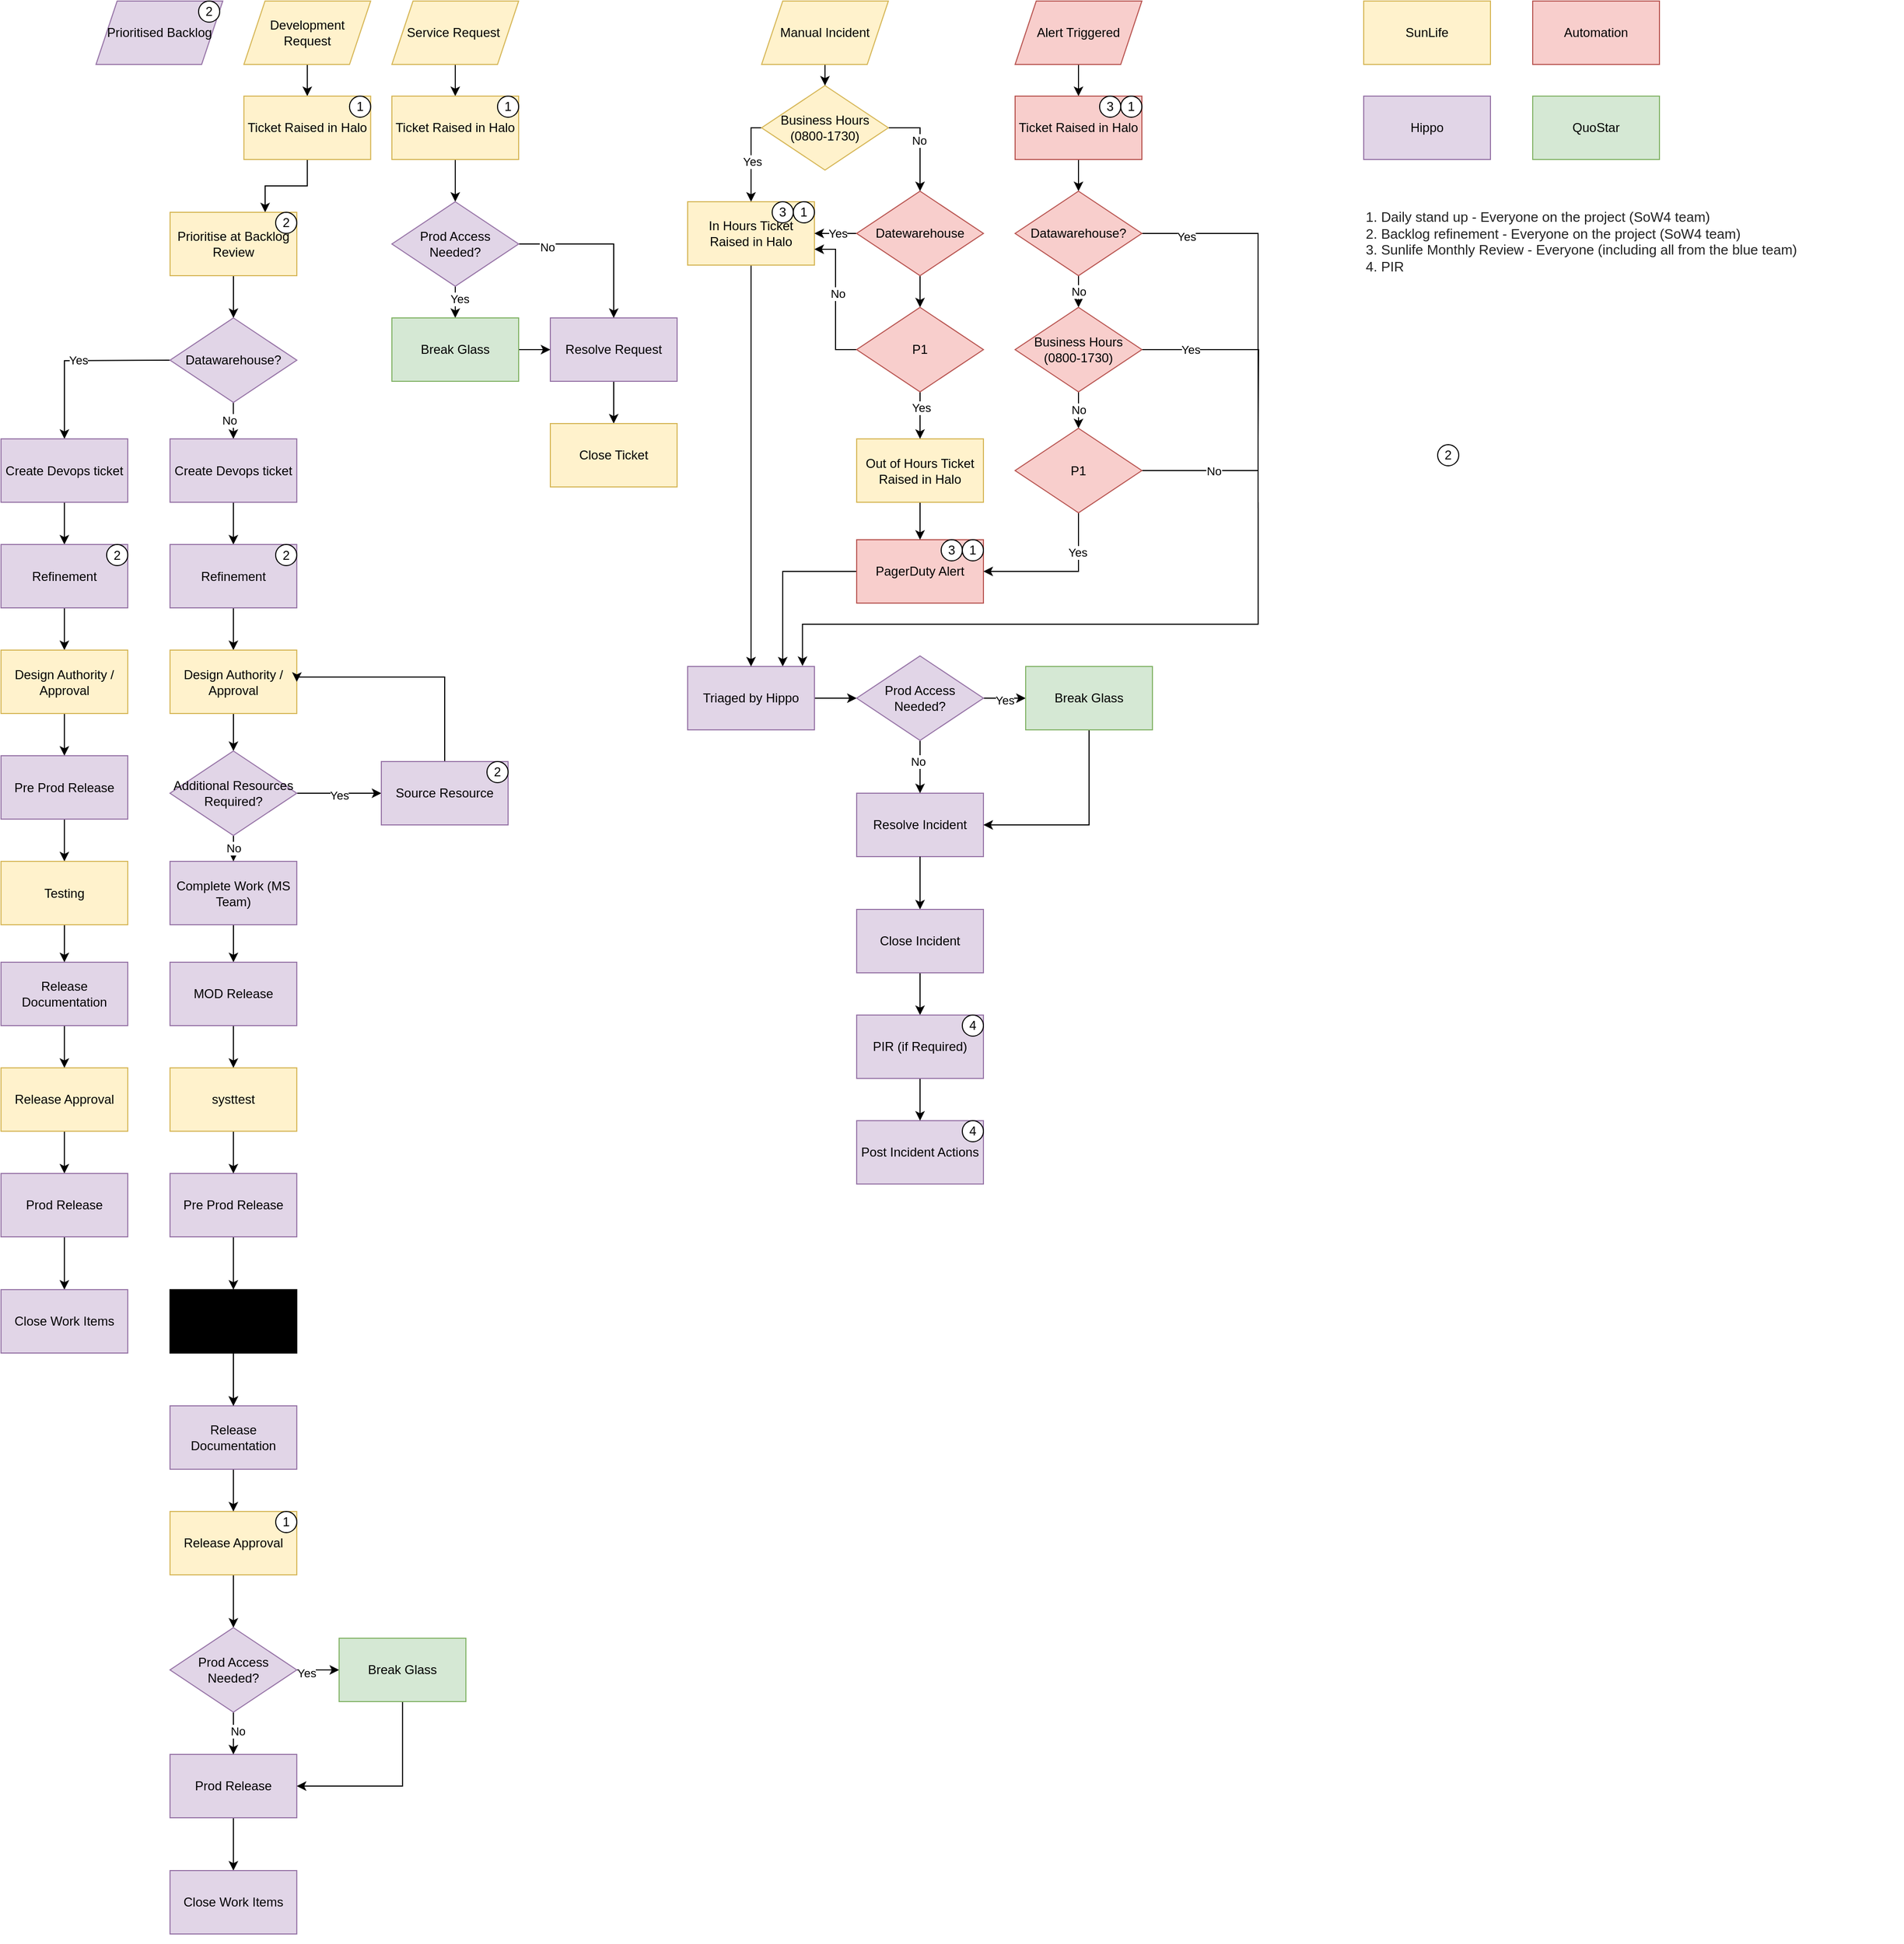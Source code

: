 <mxfile version="26.2.8">
  <diagram name="Page-1" id="c7558073-3199-34d8-9f00-42111426c3f3">
    <mxGraphModel dx="2121" dy="840" grid="1" gridSize="10" guides="1" tooltips="1" connect="1" arrows="1" fold="1" page="1" pageScale="1" pageWidth="826" pageHeight="1169" background="none" math="0" shadow="0">
      <root>
        <mxCell id="0" />
        <mxCell id="1" parent="0" />
        <mxCell id="7wCd9xXMiUG44QtGpDFo-137" value="" style="edgeStyle=orthogonalEdgeStyle;rounded=0;orthogonalLoop=1;jettySize=auto;html=1;" parent="1" source="7wCd9xXMiUG44QtGpDFo-96" target="7wCd9xXMiUG44QtGpDFo-99" edge="1">
          <mxGeometry relative="1" as="geometry">
            <mxPoint x="400" y="80" as="sourcePoint" />
          </mxGeometry>
        </mxCell>
        <mxCell id="7wCd9xXMiUG44QtGpDFo-96" value="Alert Triggered" style="shape=parallelogram;perimeter=parallelogramPerimeter;whiteSpace=wrap;html=1;fixedSize=1;fillColor=#f8cecc;strokeColor=#b85450;" parent="1" vertex="1">
          <mxGeometry x="340" y="40" width="120" height="60" as="geometry" />
        </mxCell>
        <mxCell id="7wCd9xXMiUG44QtGpDFo-138" value="" style="edgeStyle=orthogonalEdgeStyle;rounded=0;orthogonalLoop=1;jettySize=auto;html=1;" parent="1" source="7wCd9xXMiUG44QtGpDFo-99" target="7wCd9xXMiUG44QtGpDFo-101" edge="1">
          <mxGeometry relative="1" as="geometry" />
        </mxCell>
        <mxCell id="7wCd9xXMiUG44QtGpDFo-99" value="Ticket Raised in Halo" style="rounded=0;whiteSpace=wrap;html=1;fillColor=#f8cecc;strokeColor=#b85450;" parent="1" vertex="1">
          <mxGeometry x="340" y="130" width="120" height="60" as="geometry" />
        </mxCell>
        <mxCell id="7wCd9xXMiUG44QtGpDFo-108" value="No" style="edgeStyle=orthogonalEdgeStyle;rounded=0;orthogonalLoop=1;jettySize=auto;html=1;" parent="1" source="7wCd9xXMiUG44QtGpDFo-101" target="7wCd9xXMiUG44QtGpDFo-107" edge="1">
          <mxGeometry relative="1" as="geometry" />
        </mxCell>
        <mxCell id="r5Ko6grjrg6Jp1TC3O7j-43" style="edgeStyle=orthogonalEdgeStyle;rounded=0;orthogonalLoop=1;jettySize=auto;html=1;endArrow=none;startFill=0;" parent="1" source="7wCd9xXMiUG44QtGpDFo-101" edge="1">
          <mxGeometry relative="1" as="geometry">
            <mxPoint x="570" y="520" as="targetPoint" />
            <Array as="points">
              <mxPoint x="570" y="260" />
            </Array>
          </mxGeometry>
        </mxCell>
        <mxCell id="r5Ko6grjrg6Jp1TC3O7j-49" value="Yes" style="edgeLabel;html=1;align=center;verticalAlign=middle;resizable=0;points=[];" parent="r5Ko6grjrg6Jp1TC3O7j-43" vertex="1" connectable="0">
          <mxGeometry x="-0.774" y="-3" relative="1" as="geometry">
            <mxPoint as="offset" />
          </mxGeometry>
        </mxCell>
        <mxCell id="7wCd9xXMiUG44QtGpDFo-101" value="Datawarehouse?" style="rhombus;whiteSpace=wrap;html=1;fillColor=#f8cecc;strokeColor=#b85450;" parent="1" vertex="1">
          <mxGeometry x="340" y="220" width="120" height="80" as="geometry" />
        </mxCell>
        <mxCell id="r5Ko6grjrg6Jp1TC3O7j-34" style="edgeStyle=orthogonalEdgeStyle;rounded=0;orthogonalLoop=1;jettySize=auto;html=1;entryX=0.75;entryY=0;entryDx=0;entryDy=0;" parent="1" source="7wCd9xXMiUG44QtGpDFo-103" target="7wCd9xXMiUG44QtGpDFo-110" edge="1">
          <mxGeometry relative="1" as="geometry" />
        </mxCell>
        <mxCell id="7wCd9xXMiUG44QtGpDFo-103" value="PagerDuty Alert" style="rounded=0;whiteSpace=wrap;html=1;fillColor=#f8cecc;strokeColor=#b85450;" parent="1" vertex="1">
          <mxGeometry x="190" y="550" width="120" height="60" as="geometry" />
        </mxCell>
        <mxCell id="r5Ko6grjrg6Jp1TC3O7j-37" value="No" style="edgeStyle=orthogonalEdgeStyle;rounded=0;orthogonalLoop=1;jettySize=auto;html=1;" parent="1" source="7wCd9xXMiUG44QtGpDFo-107" target="r5Ko6grjrg6Jp1TC3O7j-36" edge="1">
          <mxGeometry relative="1" as="geometry" />
        </mxCell>
        <mxCell id="r5Ko6grjrg6Jp1TC3O7j-45" style="edgeStyle=orthogonalEdgeStyle;rounded=0;orthogonalLoop=1;jettySize=auto;html=1;entryX=0.5;entryY=0;entryDx=0;entryDy=0;endArrow=none;startFill=0;" parent="1" source="7wCd9xXMiUG44QtGpDFo-107" edge="1">
          <mxGeometry relative="1" as="geometry">
            <mxPoint x="570" y="454.5" as="targetPoint" />
          </mxGeometry>
        </mxCell>
        <mxCell id="r5Ko6grjrg6Jp1TC3O7j-46" value="Yes" style="edgeLabel;html=1;align=center;verticalAlign=middle;resizable=0;points=[];" parent="r5Ko6grjrg6Jp1TC3O7j-45" vertex="1" connectable="0">
          <mxGeometry x="-0.531" relative="1" as="geometry">
            <mxPoint as="offset" />
          </mxGeometry>
        </mxCell>
        <mxCell id="7wCd9xXMiUG44QtGpDFo-107" value="Business Hours&lt;br&gt;(0800-1730)" style="rhombus;whiteSpace=wrap;html=1;fillColor=#f8cecc;strokeColor=#b85450;" parent="1" vertex="1">
          <mxGeometry x="340" y="330" width="120" height="80" as="geometry" />
        </mxCell>
        <mxCell id="7wCd9xXMiUG44QtGpDFo-140" value="" style="edgeStyle=orthogonalEdgeStyle;rounded=0;orthogonalLoop=1;jettySize=auto;html=1;" parent="1" source="7wCd9xXMiUG44QtGpDFo-110" edge="1">
          <mxGeometry relative="1" as="geometry">
            <mxPoint x="190" y="700" as="targetPoint" />
          </mxGeometry>
        </mxCell>
        <mxCell id="7wCd9xXMiUG44QtGpDFo-110" value="Triaged by Hippo" style="rounded=0;whiteSpace=wrap;html=1;fillColor=#e1d5e7;strokeColor=#9673a6;" parent="1" vertex="1">
          <mxGeometry x="30" y="670" width="120" height="60" as="geometry" />
        </mxCell>
        <mxCell id="7wCd9xXMiUG44QtGpDFo-113" value="Resolve Incident" style="rounded=0;whiteSpace=wrap;html=1;fillColor=#e1d5e7;strokeColor=#9673a6;" parent="1" vertex="1">
          <mxGeometry x="190" y="790" width="120" height="60" as="geometry" />
        </mxCell>
        <mxCell id="7wCd9xXMiUG44QtGpDFo-119" value="Post Incident Actions" style="rounded=0;whiteSpace=wrap;html=1;fillColor=#e1d5e7;strokeColor=#9673a6;" parent="1" vertex="1">
          <mxGeometry x="190" y="1100" width="120" height="60" as="geometry" />
        </mxCell>
        <mxCell id="7wCd9xXMiUG44QtGpDFo-122" value="" style="edgeStyle=orthogonalEdgeStyle;rounded=0;orthogonalLoop=1;jettySize=auto;html=1;" parent="1" source="7wCd9xXMiUG44QtGpDFo-120" target="7wCd9xXMiUG44QtGpDFo-113" edge="1">
          <mxGeometry relative="1" as="geometry" />
        </mxCell>
        <mxCell id="7wCd9xXMiUG44QtGpDFo-123" value="No" style="edgeLabel;html=1;align=center;verticalAlign=middle;resizable=0;points=[];" parent="7wCd9xXMiUG44QtGpDFo-122" vertex="1" connectable="0">
          <mxGeometry x="-0.2" y="-2" relative="1" as="geometry">
            <mxPoint as="offset" />
          </mxGeometry>
        </mxCell>
        <mxCell id="7wCd9xXMiUG44QtGpDFo-125" value="" style="edgeStyle=orthogonalEdgeStyle;rounded=0;orthogonalLoop=1;jettySize=auto;html=1;" parent="1" source="7wCd9xXMiUG44QtGpDFo-120" target="7wCd9xXMiUG44QtGpDFo-124" edge="1">
          <mxGeometry relative="1" as="geometry" />
        </mxCell>
        <mxCell id="7wCd9xXMiUG44QtGpDFo-126" value="Yes" style="edgeLabel;html=1;align=center;verticalAlign=middle;resizable=0;points=[];" parent="7wCd9xXMiUG44QtGpDFo-125" vertex="1" connectable="0">
          <mxGeometry y="-2" relative="1" as="geometry">
            <mxPoint as="offset" />
          </mxGeometry>
        </mxCell>
        <mxCell id="7wCd9xXMiUG44QtGpDFo-120" value="Prod Access Needed?" style="rhombus;whiteSpace=wrap;html=1;fillColor=#e1d5e7;strokeColor=#9673a6;" parent="1" vertex="1">
          <mxGeometry x="190" y="660" width="120" height="80" as="geometry" />
        </mxCell>
        <mxCell id="r5Ko6grjrg6Jp1TC3O7j-50" style="edgeStyle=orthogonalEdgeStyle;rounded=0;orthogonalLoop=1;jettySize=auto;html=1;entryX=1;entryY=0.5;entryDx=0;entryDy=0;" parent="1" source="7wCd9xXMiUG44QtGpDFo-124" target="7wCd9xXMiUG44QtGpDFo-113" edge="1">
          <mxGeometry relative="1" as="geometry">
            <Array as="points">
              <mxPoint x="410" y="820" />
            </Array>
          </mxGeometry>
        </mxCell>
        <mxCell id="7wCd9xXMiUG44QtGpDFo-124" value="Break Glass" style="rounded=0;whiteSpace=wrap;html=1;fillColor=#d5e8d4;strokeColor=#82b366;" parent="1" vertex="1">
          <mxGeometry x="350" y="670" width="120" height="60" as="geometry" />
        </mxCell>
        <mxCell id="r5Ko6grjrg6Jp1TC3O7j-10" style="edgeStyle=orthogonalEdgeStyle;rounded=0;orthogonalLoop=1;jettySize=auto;html=1;entryX=0.5;entryY=0;entryDx=0;entryDy=0;" parent="1" source="7wCd9xXMiUG44QtGpDFo-130" target="r5Ko6grjrg6Jp1TC3O7j-9" edge="1">
          <mxGeometry relative="1" as="geometry" />
        </mxCell>
        <mxCell id="7wCd9xXMiUG44QtGpDFo-130" value="Manual Incident" style="shape=parallelogram;perimeter=parallelogramPerimeter;whiteSpace=wrap;html=1;fixedSize=1;fillColor=#fff2cc;strokeColor=#d6b656;" parent="1" vertex="1">
          <mxGeometry x="100" y="40" width="120" height="60" as="geometry" />
        </mxCell>
        <mxCell id="r5Ko6grjrg6Jp1TC3O7j-33" style="edgeStyle=orthogonalEdgeStyle;rounded=0;orthogonalLoop=1;jettySize=auto;html=1;entryX=0.5;entryY=0;entryDx=0;entryDy=0;" parent="1" source="7wCd9xXMiUG44QtGpDFo-132" target="7wCd9xXMiUG44QtGpDFo-110" edge="1">
          <mxGeometry relative="1" as="geometry" />
        </mxCell>
        <mxCell id="7wCd9xXMiUG44QtGpDFo-132" value="In Hours Ticket Raised in Halo" style="rounded=0;whiteSpace=wrap;html=1;fillColor=#fff2cc;strokeColor=#d6b656;" parent="1" vertex="1">
          <mxGeometry x="30" y="230" width="120" height="60" as="geometry" />
        </mxCell>
        <mxCell id="7wCd9xXMiUG44QtGpDFo-150" value="" style="edgeStyle=orthogonalEdgeStyle;rounded=0;orthogonalLoop=1;jettySize=auto;html=1;" parent="1" source="7wCd9xXMiUG44QtGpDFo-148" target="7wCd9xXMiUG44QtGpDFo-149" edge="1">
          <mxGeometry relative="1" as="geometry" />
        </mxCell>
        <mxCell id="7wCd9xXMiUG44QtGpDFo-148" value="Development Request" style="shape=parallelogram;perimeter=parallelogramPerimeter;whiteSpace=wrap;html=1;fixedSize=1;fillColor=#fff2cc;strokeColor=#d6b656;" parent="1" vertex="1">
          <mxGeometry x="-390.11" y="40" width="120" height="60" as="geometry" />
        </mxCell>
        <mxCell id="ksXblaz_DIA4j-NoRxyr-76" style="edgeStyle=orthogonalEdgeStyle;rounded=0;orthogonalLoop=1;jettySize=auto;html=1;entryX=0.75;entryY=0;entryDx=0;entryDy=0;" parent="1" source="7wCd9xXMiUG44QtGpDFo-149" target="ksXblaz_DIA4j-NoRxyr-75" edge="1">
          <mxGeometry relative="1" as="geometry" />
        </mxCell>
        <mxCell id="7wCd9xXMiUG44QtGpDFo-149" value="Ticket Raised in Halo" style="rounded=0;whiteSpace=wrap;html=1;fillColor=#fff2cc;strokeColor=#d6b656;" parent="1" vertex="1">
          <mxGeometry x="-390.11" y="130" width="120" height="60" as="geometry" />
        </mxCell>
        <mxCell id="7wCd9xXMiUG44QtGpDFo-154" value="Yes" style="edgeStyle=orthogonalEdgeStyle;rounded=0;orthogonalLoop=1;jettySize=auto;html=1;" parent="1" target="7wCd9xXMiUG44QtGpDFo-153" edge="1">
          <mxGeometry relative="1" as="geometry">
            <mxPoint x="-460.05" y="380" as="sourcePoint" />
          </mxGeometry>
        </mxCell>
        <mxCell id="1fZmsGqSmpbLErZDRHlb-26" value="" style="edgeStyle=orthogonalEdgeStyle;rounded=0;orthogonalLoop=1;jettySize=auto;html=1;entryX=0.5;entryY=0;entryDx=0;entryDy=0;" parent="1" target="7wCd9xXMiUG44QtGpDFo-156" edge="1">
          <mxGeometry relative="1" as="geometry">
            <mxPoint x="-400.14" y="419.94" as="sourcePoint" />
          </mxGeometry>
        </mxCell>
        <mxCell id="1fZmsGqSmpbLErZDRHlb-38" value="No" style="edgeLabel;html=1;align=center;verticalAlign=middle;resizable=0;points=[];" parent="1fZmsGqSmpbLErZDRHlb-26" vertex="1" connectable="0">
          <mxGeometry x="0.004" y="-4" relative="1" as="geometry">
            <mxPoint y="-1" as="offset" />
          </mxGeometry>
        </mxCell>
        <mxCell id="7wCd9xXMiUG44QtGpDFo-151" value="Datawarehouse?" style="rhombus;whiteSpace=wrap;html=1;fillColor=#e1d5e7;strokeColor=#9673a6;" parent="1" vertex="1">
          <mxGeometry x="-460" y="340" width="120" height="80" as="geometry" />
        </mxCell>
        <mxCell id="r5Ko6grjrg6Jp1TC3O7j-2" value="" style="edgeStyle=orthogonalEdgeStyle;rounded=0;orthogonalLoop=1;jettySize=auto;html=1;" parent="1" source="7wCd9xXMiUG44QtGpDFo-153" target="1fZmsGqSmpbLErZDRHlb-1" edge="1">
          <mxGeometry relative="1" as="geometry" />
        </mxCell>
        <mxCell id="7wCd9xXMiUG44QtGpDFo-153" value="Create Devops ticket" style="rounded=0;whiteSpace=wrap;html=1;fillColor=#e1d5e7;strokeColor=#9673a6;" parent="1" vertex="1">
          <mxGeometry x="-620.05" y="454.5" width="120" height="60" as="geometry" />
        </mxCell>
        <mxCell id="r5Ko6grjrg6Jp1TC3O7j-1" value="" style="edgeStyle=orthogonalEdgeStyle;rounded=0;orthogonalLoop=1;jettySize=auto;html=1;" parent="1" source="7wCd9xXMiUG44QtGpDFo-156" target="1fZmsGqSmpbLErZDRHlb-19" edge="1">
          <mxGeometry relative="1" as="geometry" />
        </mxCell>
        <mxCell id="7wCd9xXMiUG44QtGpDFo-156" value="Create Devops ticket" style="rounded=0;whiteSpace=wrap;html=1;fillColor=#e1d5e7;strokeColor=#9673a6;" parent="1" vertex="1">
          <mxGeometry x="-460.05" y="454.5" width="120" height="60" as="geometry" />
        </mxCell>
        <mxCell id="ksXblaz_DIA4j-NoRxyr-16" value="" style="edgeStyle=orthogonalEdgeStyle;rounded=0;orthogonalLoop=1;jettySize=auto;html=1;" parent="1" source="1fZmsGqSmpbLErZDRHlb-1" target="ksXblaz_DIA4j-NoRxyr-14" edge="1">
          <mxGeometry relative="1" as="geometry" />
        </mxCell>
        <mxCell id="1fZmsGqSmpbLErZDRHlb-1" value="Refinement" style="rounded=0;whiteSpace=wrap;html=1;fillColor=#e1d5e7;strokeColor=#9673a6;" parent="1" vertex="1">
          <mxGeometry x="-620.05" y="554.5" width="120" height="60" as="geometry" />
        </mxCell>
        <mxCell id="ksXblaz_DIA4j-NoRxyr-26" value="" style="edgeStyle=orthogonalEdgeStyle;rounded=0;orthogonalLoop=1;jettySize=auto;html=1;" parent="1" source="1fZmsGqSmpbLErZDRHlb-5" target="ksXblaz_DIA4j-NoRxyr-24" edge="1">
          <mxGeometry relative="1" as="geometry" />
        </mxCell>
        <mxCell id="1fZmsGqSmpbLErZDRHlb-5" value="Pre Prod Release" style="rounded=0;whiteSpace=wrap;html=1;fillColor=#e1d5e7;strokeColor=#9673a6;" parent="1" vertex="1">
          <mxGeometry x="-460.05" y="1150" width="120" height="60" as="geometry" />
        </mxCell>
        <mxCell id="ksXblaz_DIA4j-NoRxyr-22" value="" style="edgeStyle=orthogonalEdgeStyle;rounded=0;orthogonalLoop=1;jettySize=auto;html=1;" parent="1" source="1fZmsGqSmpbLErZDRHlb-7" target="1fZmsGqSmpbLErZDRHlb-5" edge="1">
          <mxGeometry relative="1" as="geometry" />
        </mxCell>
        <mxCell id="1fZmsGqSmpbLErZDRHlb-7" value="systtest" style="rounded=0;whiteSpace=wrap;html=1;fillColor=#fff2cc;strokeColor=#d6b656;" parent="1" vertex="1">
          <mxGeometry x="-460.05" y="1050" width="120" height="60" as="geometry" />
        </mxCell>
        <mxCell id="ksXblaz_DIA4j-NoRxyr-54" value="" style="edgeStyle=orthogonalEdgeStyle;rounded=0;orthogonalLoop=1;jettySize=auto;html=1;" parent="1" source="1fZmsGqSmpbLErZDRHlb-9" target="ksXblaz_DIA4j-NoRxyr-52" edge="1">
          <mxGeometry relative="1" as="geometry" />
        </mxCell>
        <mxCell id="1fZmsGqSmpbLErZDRHlb-9" value="Release Approval" style="rounded=0;whiteSpace=wrap;html=1;fillColor=#fff2cc;strokeColor=#d6b656;" parent="1" vertex="1">
          <mxGeometry x="-460.05" y="1470" width="120" height="60" as="geometry" />
        </mxCell>
        <mxCell id="ksXblaz_DIA4j-NoRxyr-58" value="" style="edgeStyle=orthogonalEdgeStyle;rounded=0;orthogonalLoop=1;jettySize=auto;html=1;" parent="1" source="1fZmsGqSmpbLErZDRHlb-13" target="1fZmsGqSmpbLErZDRHlb-25" edge="1">
          <mxGeometry relative="1" as="geometry" />
        </mxCell>
        <mxCell id="1fZmsGqSmpbLErZDRHlb-13" value="Prod Release" style="rounded=0;whiteSpace=wrap;html=1;fillColor=#e1d5e7;strokeColor=#9673a6;" parent="1" vertex="1">
          <mxGeometry x="-460.05" y="1700" width="120" height="60" as="geometry" />
        </mxCell>
        <mxCell id="1fZmsGqSmpbLErZDRHlb-17" value="Prioritised Backlog" style="shape=parallelogram;perimeter=parallelogramPerimeter;whiteSpace=wrap;html=1;fixedSize=1;fillColor=#e1d5e7;strokeColor=#9673a6;" parent="1" vertex="1">
          <mxGeometry x="-530.11" y="40" width="120" height="60" as="geometry" />
        </mxCell>
        <mxCell id="ksXblaz_DIA4j-NoRxyr-12" value="" style="edgeStyle=orthogonalEdgeStyle;rounded=0;orthogonalLoop=1;jettySize=auto;html=1;" parent="1" source="1fZmsGqSmpbLErZDRHlb-19" target="ksXblaz_DIA4j-NoRxyr-11" edge="1">
          <mxGeometry relative="1" as="geometry" />
        </mxCell>
        <mxCell id="1fZmsGqSmpbLErZDRHlb-19" value="Refinement" style="rounded=0;whiteSpace=wrap;html=1;fillColor=#e1d5e7;strokeColor=#9673a6;" parent="1" vertex="1">
          <mxGeometry x="-460.05" y="554.5" width="120" height="60" as="geometry" />
        </mxCell>
        <mxCell id="1fZmsGqSmpbLErZDRHlb-28" value="" style="edgeStyle=orthogonalEdgeStyle;rounded=0;orthogonalLoop=1;jettySize=auto;html=1;" parent="1" source="1fZmsGqSmpbLErZDRHlb-20" target="1fZmsGqSmpbLErZDRHlb-21" edge="1">
          <mxGeometry relative="1" as="geometry" />
        </mxCell>
        <mxCell id="1fZmsGqSmpbLErZDRHlb-20" value="Complete Work (MS Team)" style="rounded=0;whiteSpace=wrap;html=1;fillColor=#e1d5e7;strokeColor=#9673a6;" parent="1" vertex="1">
          <mxGeometry x="-460.05" y="854.5" width="120" height="60" as="geometry" />
        </mxCell>
        <mxCell id="ksXblaz_DIA4j-NoRxyr-21" value="" style="edgeStyle=orthogonalEdgeStyle;rounded=0;orthogonalLoop=1;jettySize=auto;html=1;" parent="1" source="1fZmsGqSmpbLErZDRHlb-21" target="1fZmsGqSmpbLErZDRHlb-7" edge="1">
          <mxGeometry relative="1" as="geometry" />
        </mxCell>
        <mxCell id="1fZmsGqSmpbLErZDRHlb-21" value="MOD Release" style="rounded=0;whiteSpace=wrap;html=1;fillColor=#e1d5e7;strokeColor=#9673a6;" parent="1" vertex="1">
          <mxGeometry x="-460.05" y="950" width="120" height="60" as="geometry" />
        </mxCell>
        <mxCell id="ksXblaz_DIA4j-NoRxyr-30" value="" style="edgeStyle=orthogonalEdgeStyle;rounded=0;orthogonalLoop=1;jettySize=auto;html=1;" parent="1" source="1fZmsGqSmpbLErZDRHlb-23" target="1fZmsGqSmpbLErZDRHlb-9" edge="1">
          <mxGeometry relative="1" as="geometry" />
        </mxCell>
        <mxCell id="1fZmsGqSmpbLErZDRHlb-23" value="Release Documentation" style="rounded=0;whiteSpace=wrap;html=1;fillColor=#e1d5e7;strokeColor=#9673a6;" parent="1" vertex="1">
          <mxGeometry x="-460.05" y="1370" width="120" height="60" as="geometry" />
        </mxCell>
        <mxCell id="1fZmsGqSmpbLErZDRHlb-25" value="Close Work Items" style="rounded=0;whiteSpace=wrap;html=1;fillColor=#e1d5e7;strokeColor=#9673a6;" parent="1" vertex="1">
          <mxGeometry x="-460.05" y="1810" width="120" height="60" as="geometry" />
        </mxCell>
        <mxCell id="1fZmsGqSmpbLErZDRHlb-34" value="SunLife" style="rounded=0;whiteSpace=wrap;html=1;fillColor=#fff2cc;strokeColor=#d6b656;" parent="1" vertex="1">
          <mxGeometry x="670" y="40" width="120" height="60" as="geometry" />
        </mxCell>
        <mxCell id="1fZmsGqSmpbLErZDRHlb-35" value="Hippo" style="rounded=0;whiteSpace=wrap;html=1;fillColor=#e1d5e7;strokeColor=#9673a6;" parent="1" vertex="1">
          <mxGeometry x="670" y="130" width="120" height="60" as="geometry" />
        </mxCell>
        <mxCell id="1fZmsGqSmpbLErZDRHlb-36" value="QuoStar" style="rounded=0;whiteSpace=wrap;html=1;fillColor=#d5e8d4;strokeColor=#82b366;" parent="1" vertex="1">
          <mxGeometry x="830" y="130" width="120" height="60" as="geometry" />
        </mxCell>
        <mxCell id="1fZmsGqSmpbLErZDRHlb-37" value="Automation" style="rounded=0;whiteSpace=wrap;html=1;fillColor=#f8cecc;strokeColor=#b85450;" parent="1" vertex="1">
          <mxGeometry x="830" y="40" width="120" height="60" as="geometry" />
        </mxCell>
        <mxCell id="ksXblaz_DIA4j-NoRxyr-4" value="" style="edgeStyle=orthogonalEdgeStyle;rounded=0;orthogonalLoop=1;jettySize=auto;html=1;" parent="1" source="ksXblaz_DIA4j-NoRxyr-1" target="ksXblaz_DIA4j-NoRxyr-3" edge="1">
          <mxGeometry relative="1" as="geometry" />
        </mxCell>
        <mxCell id="ksXblaz_DIA4j-NoRxyr-1" value="Service Request&amp;nbsp;" style="shape=parallelogram;perimeter=parallelogramPerimeter;whiteSpace=wrap;html=1;fixedSize=1;fillColor=#fff2cc;strokeColor=#d6b656;" parent="1" vertex="1">
          <mxGeometry x="-250" y="40" width="120" height="60" as="geometry" />
        </mxCell>
        <mxCell id="ksXblaz_DIA4j-NoRxyr-65" value="" style="edgeStyle=orthogonalEdgeStyle;rounded=0;orthogonalLoop=1;jettySize=auto;html=1;" parent="1" source="ksXblaz_DIA4j-NoRxyr-3" target="ksXblaz_DIA4j-NoRxyr-64" edge="1">
          <mxGeometry relative="1" as="geometry" />
        </mxCell>
        <mxCell id="ksXblaz_DIA4j-NoRxyr-3" value="Ticket Raised in Halo" style="rounded=0;whiteSpace=wrap;html=1;fillColor=#fff2cc;strokeColor=#d6b656;" parent="1" vertex="1">
          <mxGeometry x="-250" y="130" width="120" height="60" as="geometry" />
        </mxCell>
        <mxCell id="ksXblaz_DIA4j-NoRxyr-10" value="" style="edgeStyle=orthogonalEdgeStyle;rounded=0;orthogonalLoop=1;jettySize=auto;html=1;" parent="1" source="ksXblaz_DIA4j-NoRxyr-5" target="ksXblaz_DIA4j-NoRxyr-9" edge="1">
          <mxGeometry relative="1" as="geometry" />
        </mxCell>
        <mxCell id="ksXblaz_DIA4j-NoRxyr-5" value="Resolve Request" style="rounded=0;whiteSpace=wrap;html=1;fillColor=#e1d5e7;strokeColor=#9673a6;" parent="1" vertex="1">
          <mxGeometry x="-100" y="340" width="120" height="60" as="geometry" />
        </mxCell>
        <mxCell id="ksXblaz_DIA4j-NoRxyr-8" value="" style="edgeStyle=orthogonalEdgeStyle;rounded=0;orthogonalLoop=1;jettySize=auto;html=1;" parent="1" source="7wCd9xXMiUG44QtGpDFo-113" target="ksXblaz_DIA4j-NoRxyr-7" edge="1">
          <mxGeometry relative="1" as="geometry">
            <mxPoint x="250" y="850" as="sourcePoint" />
            <mxPoint x="250" y="970" as="targetPoint" />
          </mxGeometry>
        </mxCell>
        <mxCell id="ksXblaz_DIA4j-NoRxyr-73" style="edgeStyle=orthogonalEdgeStyle;rounded=0;orthogonalLoop=1;jettySize=auto;html=1;entryX=0.5;entryY=0;entryDx=0;entryDy=0;" parent="1" source="ksXblaz_DIA4j-NoRxyr-7" target="ksXblaz_DIA4j-NoRxyr-72" edge="1">
          <mxGeometry relative="1" as="geometry" />
        </mxCell>
        <mxCell id="ksXblaz_DIA4j-NoRxyr-7" value="Close Incident" style="rounded=0;whiteSpace=wrap;html=1;fillColor=#e1d5e7;strokeColor=#9673a6;" parent="1" vertex="1">
          <mxGeometry x="190" y="900" width="120" height="60" as="geometry" />
        </mxCell>
        <mxCell id="ksXblaz_DIA4j-NoRxyr-9" value="Close Ticket" style="rounded=0;whiteSpace=wrap;html=1;fillColor=#fff2cc;strokeColor=#d6b656;" parent="1" vertex="1">
          <mxGeometry x="-100" y="440" width="120" height="60" as="geometry" />
        </mxCell>
        <mxCell id="ksXblaz_DIA4j-NoRxyr-19" value="" style="edgeStyle=orthogonalEdgeStyle;rounded=0;orthogonalLoop=1;jettySize=auto;html=1;" parent="1" source="ksXblaz_DIA4j-NoRxyr-11" target="ksXblaz_DIA4j-NoRxyr-17" edge="1">
          <mxGeometry relative="1" as="geometry" />
        </mxCell>
        <mxCell id="ksXblaz_DIA4j-NoRxyr-11" value="Design Authority / Approval" style="rounded=0;whiteSpace=wrap;html=1;fillColor=#fff2cc;strokeColor=#d6b656;" parent="1" vertex="1">
          <mxGeometry x="-460.05" y="654.5" width="120" height="60" as="geometry" />
        </mxCell>
        <mxCell id="ksXblaz_DIA4j-NoRxyr-48" value="" style="edgeStyle=orthogonalEdgeStyle;rounded=0;orthogonalLoop=1;jettySize=auto;html=1;" parent="1" source="ksXblaz_DIA4j-NoRxyr-14" target="ksXblaz_DIA4j-NoRxyr-35" edge="1">
          <mxGeometry relative="1" as="geometry" />
        </mxCell>
        <mxCell id="ksXblaz_DIA4j-NoRxyr-14" value="Design Authority / Approval" style="rounded=0;whiteSpace=wrap;html=1;fillColor=#fff2cc;strokeColor=#d6b656;" parent="1" vertex="1">
          <mxGeometry x="-620.05" y="654.5" width="120" height="60" as="geometry" />
        </mxCell>
        <mxCell id="ksXblaz_DIA4j-NoRxyr-20" value="No" style="edgeStyle=orthogonalEdgeStyle;rounded=0;orthogonalLoop=1;jettySize=auto;html=1;" parent="1" source="ksXblaz_DIA4j-NoRxyr-17" target="1fZmsGqSmpbLErZDRHlb-20" edge="1">
          <mxGeometry relative="1" as="geometry" />
        </mxCell>
        <mxCell id="ksXblaz_DIA4j-NoRxyr-50" value="" style="edgeStyle=orthogonalEdgeStyle;rounded=0;orthogonalLoop=1;jettySize=auto;html=1;" parent="1" source="ksXblaz_DIA4j-NoRxyr-17" target="ksXblaz_DIA4j-NoRxyr-49" edge="1">
          <mxGeometry relative="1" as="geometry" />
        </mxCell>
        <mxCell id="r5Ko6grjrg6Jp1TC3O7j-4" value="Yes" style="edgeLabel;html=1;align=center;verticalAlign=middle;resizable=0;points=[];" parent="ksXblaz_DIA4j-NoRxyr-50" vertex="1" connectable="0">
          <mxGeometry x="-0.013" y="-2" relative="1" as="geometry">
            <mxPoint as="offset" />
          </mxGeometry>
        </mxCell>
        <mxCell id="ksXblaz_DIA4j-NoRxyr-17" value="Additional Resources Required?" style="rhombus;whiteSpace=wrap;html=1;fillColor=#e1d5e7;strokeColor=#9673a6;" parent="1" vertex="1">
          <mxGeometry x="-460.05" y="750" width="120" height="80" as="geometry" />
        </mxCell>
        <mxCell id="ksXblaz_DIA4j-NoRxyr-23" style="edgeStyle=orthogonalEdgeStyle;rounded=0;orthogonalLoop=1;jettySize=auto;html=1;exitX=0.5;exitY=1;exitDx=0;exitDy=0;" parent="1" source="1fZmsGqSmpbLErZDRHlb-25" target="1fZmsGqSmpbLErZDRHlb-25" edge="1">
          <mxGeometry relative="1" as="geometry" />
        </mxCell>
        <mxCell id="ksXblaz_DIA4j-NoRxyr-28" style="edgeStyle=orthogonalEdgeStyle;rounded=0;orthogonalLoop=1;jettySize=auto;html=1;entryX=0.5;entryY=0;entryDx=0;entryDy=0;" parent="1" source="ksXblaz_DIA4j-NoRxyr-24" target="1fZmsGqSmpbLErZDRHlb-23" edge="1">
          <mxGeometry relative="1" as="geometry" />
        </mxCell>
        <mxCell id="r5Ko6grjrg6Jp1TC3O7j-8" style="edgeStyle=orthogonalEdgeStyle;rounded=0;orthogonalLoop=1;jettySize=auto;html=1;entryX=0.5;entryY=0;entryDx=0;entryDy=0;" parent="1" source="ksXblaz_DIA4j-NoRxyr-24" target="1fZmsGqSmpbLErZDRHlb-23" edge="1">
          <mxGeometry relative="1" as="geometry" />
        </mxCell>
        <mxCell id="ksXblaz_DIA4j-NoRxyr-24" value="UAT" style="rounded=0;whiteSpace=wrap;html=1;fillColor=light-dark(#fff2cc, #392f3f);strokeColor=default;gradientColor=light-dark(#e1d5e7, #ededed);" parent="1" vertex="1">
          <mxGeometry x="-460.05" y="1260" width="120" height="60" as="geometry" />
        </mxCell>
        <mxCell id="ksXblaz_DIA4j-NoRxyr-34" value="" style="edgeStyle=orthogonalEdgeStyle;rounded=0;orthogonalLoop=1;jettySize=auto;html=1;" parent="1" source="ksXblaz_DIA4j-NoRxyr-35" target="ksXblaz_DIA4j-NoRxyr-47" edge="1">
          <mxGeometry relative="1" as="geometry" />
        </mxCell>
        <mxCell id="ksXblaz_DIA4j-NoRxyr-35" value="Pre Prod Release" style="rounded=0;whiteSpace=wrap;html=1;fillColor=#e1d5e7;strokeColor=#9673a6;" parent="1" vertex="1">
          <mxGeometry x="-620.05" y="754.5" width="120" height="60" as="geometry" />
        </mxCell>
        <mxCell id="ksXblaz_DIA4j-NoRxyr-36" value="" style="edgeStyle=orthogonalEdgeStyle;rounded=0;orthogonalLoop=1;jettySize=auto;html=1;" parent="1" source="ksXblaz_DIA4j-NoRxyr-37" target="ksXblaz_DIA4j-NoRxyr-39" edge="1">
          <mxGeometry relative="1" as="geometry" />
        </mxCell>
        <mxCell id="ksXblaz_DIA4j-NoRxyr-37" value="Release Approval" style="rounded=0;whiteSpace=wrap;html=1;fillColor=#fff2cc;strokeColor=#d6b656;" parent="1" vertex="1">
          <mxGeometry x="-620.05" y="1050" width="120" height="60" as="geometry" />
        </mxCell>
        <mxCell id="r5Ko6grjrg6Jp1TC3O7j-7" value="" style="edgeStyle=orthogonalEdgeStyle;rounded=0;orthogonalLoop=1;jettySize=auto;html=1;" parent="1" source="ksXblaz_DIA4j-NoRxyr-39" target="ksXblaz_DIA4j-NoRxyr-44" edge="1">
          <mxGeometry relative="1" as="geometry" />
        </mxCell>
        <mxCell id="ksXblaz_DIA4j-NoRxyr-39" value="Prod Release" style="rounded=0;whiteSpace=wrap;html=1;fillColor=#e1d5e7;strokeColor=#9673a6;" parent="1" vertex="1">
          <mxGeometry x="-620.05" y="1150" width="120" height="60" as="geometry" />
        </mxCell>
        <mxCell id="ksXblaz_DIA4j-NoRxyr-42" value="" style="edgeStyle=orthogonalEdgeStyle;rounded=0;orthogonalLoop=1;jettySize=auto;html=1;" parent="1" source="ksXblaz_DIA4j-NoRxyr-43" target="ksXblaz_DIA4j-NoRxyr-37" edge="1">
          <mxGeometry relative="1" as="geometry" />
        </mxCell>
        <mxCell id="ksXblaz_DIA4j-NoRxyr-43" value="Release Documentation" style="rounded=0;whiteSpace=wrap;html=1;fillColor=#e1d5e7;strokeColor=#9673a6;" parent="1" vertex="1">
          <mxGeometry x="-620.05" y="950" width="120" height="60" as="geometry" />
        </mxCell>
        <mxCell id="ksXblaz_DIA4j-NoRxyr-44" value="Close Work Items" style="rounded=0;whiteSpace=wrap;html=1;fillColor=#e1d5e7;strokeColor=#9673a6;" parent="1" vertex="1">
          <mxGeometry x="-620.05" y="1260" width="120" height="60" as="geometry" />
        </mxCell>
        <mxCell id="ksXblaz_DIA4j-NoRxyr-45" style="edgeStyle=orthogonalEdgeStyle;rounded=0;orthogonalLoop=1;jettySize=auto;html=1;exitX=0.5;exitY=1;exitDx=0;exitDy=0;" parent="1" source="ksXblaz_DIA4j-NoRxyr-44" target="ksXblaz_DIA4j-NoRxyr-44" edge="1">
          <mxGeometry relative="1" as="geometry" />
        </mxCell>
        <mxCell id="ksXblaz_DIA4j-NoRxyr-46" style="edgeStyle=orthogonalEdgeStyle;rounded=0;orthogonalLoop=1;jettySize=auto;html=1;entryX=0.5;entryY=0;entryDx=0;entryDy=0;" parent="1" source="ksXblaz_DIA4j-NoRxyr-47" target="ksXblaz_DIA4j-NoRxyr-43" edge="1">
          <mxGeometry relative="1" as="geometry" />
        </mxCell>
        <mxCell id="ksXblaz_DIA4j-NoRxyr-47" value="Testing" style="rounded=0;whiteSpace=wrap;html=1;fillColor=#fff2cc;strokeColor=#d6b656;" parent="1" vertex="1">
          <mxGeometry x="-620.05" y="854.5" width="120" height="60" as="geometry" />
        </mxCell>
        <mxCell id="ksXblaz_DIA4j-NoRxyr-51" style="edgeStyle=orthogonalEdgeStyle;rounded=0;orthogonalLoop=1;jettySize=auto;html=1;entryX=1;entryY=0.5;entryDx=0;entryDy=0;" parent="1" source="ksXblaz_DIA4j-NoRxyr-49" target="ksXblaz_DIA4j-NoRxyr-11" edge="1">
          <mxGeometry relative="1" as="geometry">
            <mxPoint x="-339.89" y="470" as="targetPoint" />
            <Array as="points">
              <mxPoint x="-200" y="680" />
            </Array>
          </mxGeometry>
        </mxCell>
        <mxCell id="ksXblaz_DIA4j-NoRxyr-49" value="Source Resource" style="rounded=0;whiteSpace=wrap;html=1;fillColor=#e1d5e7;strokeColor=#9673a6;" parent="1" vertex="1">
          <mxGeometry x="-260" y="760" width="120" height="60" as="geometry" />
        </mxCell>
        <mxCell id="ksXblaz_DIA4j-NoRxyr-56" value="" style="edgeStyle=orthogonalEdgeStyle;rounded=0;orthogonalLoop=1;jettySize=auto;html=1;" parent="1" source="ksXblaz_DIA4j-NoRxyr-52" target="1fZmsGqSmpbLErZDRHlb-13" edge="1">
          <mxGeometry relative="1" as="geometry" />
        </mxCell>
        <mxCell id="ksXblaz_DIA4j-NoRxyr-57" value="No" style="edgeLabel;html=1;align=center;verticalAlign=middle;resizable=0;points=[];" parent="ksXblaz_DIA4j-NoRxyr-56" vertex="1" connectable="0">
          <mxGeometry x="-0.133" y="4" relative="1" as="geometry">
            <mxPoint as="offset" />
          </mxGeometry>
        </mxCell>
        <mxCell id="ksXblaz_DIA4j-NoRxyr-61" value="" style="edgeStyle=orthogonalEdgeStyle;rounded=0;orthogonalLoop=1;jettySize=auto;html=1;" parent="1" source="ksXblaz_DIA4j-NoRxyr-52" target="ksXblaz_DIA4j-NoRxyr-59" edge="1">
          <mxGeometry relative="1" as="geometry" />
        </mxCell>
        <mxCell id="ksXblaz_DIA4j-NoRxyr-62" value="Yes" style="edgeLabel;html=1;align=center;verticalAlign=middle;resizable=0;points=[];" parent="ksXblaz_DIA4j-NoRxyr-61" vertex="1" connectable="0">
          <mxGeometry x="-0.529" y="-3" relative="1" as="geometry">
            <mxPoint x="-1" as="offset" />
          </mxGeometry>
        </mxCell>
        <mxCell id="ksXblaz_DIA4j-NoRxyr-52" value="Prod Access Needed?" style="rhombus;whiteSpace=wrap;html=1;fillColor=#e1d5e7;strokeColor=#9673a6;" parent="1" vertex="1">
          <mxGeometry x="-460.05" y="1580" width="120" height="80" as="geometry" />
        </mxCell>
        <mxCell id="r5Ko6grjrg6Jp1TC3O7j-3" style="edgeStyle=orthogonalEdgeStyle;rounded=0;orthogonalLoop=1;jettySize=auto;html=1;entryX=1;entryY=0.5;entryDx=0;entryDy=0;" parent="1" source="ksXblaz_DIA4j-NoRxyr-59" target="1fZmsGqSmpbLErZDRHlb-13" edge="1">
          <mxGeometry relative="1" as="geometry">
            <Array as="points">
              <mxPoint x="-239.89" y="1730" />
            </Array>
          </mxGeometry>
        </mxCell>
        <mxCell id="ksXblaz_DIA4j-NoRxyr-59" value="Break Glass" style="rounded=0;whiteSpace=wrap;html=1;fillColor=#d5e8d4;strokeColor=#82b366;" parent="1" vertex="1">
          <mxGeometry x="-299.94" y="1590" width="120" height="60" as="geometry" />
        </mxCell>
        <mxCell id="ksXblaz_DIA4j-NoRxyr-66" style="edgeStyle=orthogonalEdgeStyle;rounded=0;orthogonalLoop=1;jettySize=auto;html=1;" parent="1" source="ksXblaz_DIA4j-NoRxyr-64" target="ksXblaz_DIA4j-NoRxyr-5" edge="1">
          <mxGeometry relative="1" as="geometry" />
        </mxCell>
        <mxCell id="ksXblaz_DIA4j-NoRxyr-67" value="No" style="edgeLabel;html=1;align=center;verticalAlign=middle;resizable=0;points=[];" parent="ksXblaz_DIA4j-NoRxyr-66" vertex="1" connectable="0">
          <mxGeometry x="-0.654" y="-3" relative="1" as="geometry">
            <mxPoint x="-1" as="offset" />
          </mxGeometry>
        </mxCell>
        <mxCell id="ksXblaz_DIA4j-NoRxyr-69" style="edgeStyle=orthogonalEdgeStyle;rounded=0;orthogonalLoop=1;jettySize=auto;html=1;exitX=0.5;exitY=1;exitDx=0;exitDy=0;entryX=0.5;entryY=0;entryDx=0;entryDy=0;" parent="1" source="ksXblaz_DIA4j-NoRxyr-64" target="ksXblaz_DIA4j-NoRxyr-68" edge="1">
          <mxGeometry relative="1" as="geometry" />
        </mxCell>
        <mxCell id="ksXblaz_DIA4j-NoRxyr-70" value="Yes" style="edgeLabel;html=1;align=center;verticalAlign=middle;resizable=0;points=[];" parent="ksXblaz_DIA4j-NoRxyr-69" vertex="1" connectable="0">
          <mxGeometry x="-0.244" y="4" relative="1" as="geometry">
            <mxPoint as="offset" />
          </mxGeometry>
        </mxCell>
        <mxCell id="ksXblaz_DIA4j-NoRxyr-64" value="Prod Access Needed?" style="rhombus;whiteSpace=wrap;html=1;fillColor=#e1d5e7;strokeColor=#9673a6;" parent="1" vertex="1">
          <mxGeometry x="-250" y="230" width="120" height="80" as="geometry" />
        </mxCell>
        <mxCell id="ksXblaz_DIA4j-NoRxyr-71" style="edgeStyle=orthogonalEdgeStyle;rounded=0;orthogonalLoop=1;jettySize=auto;html=1;entryX=0;entryY=0.5;entryDx=0;entryDy=0;" parent="1" source="ksXblaz_DIA4j-NoRxyr-68" target="ksXblaz_DIA4j-NoRxyr-5" edge="1">
          <mxGeometry relative="1" as="geometry" />
        </mxCell>
        <mxCell id="ksXblaz_DIA4j-NoRxyr-68" value="Break Glass" style="rounded=0;whiteSpace=wrap;html=1;fillColor=#d5e8d4;strokeColor=#82b366;" parent="1" vertex="1">
          <mxGeometry x="-250" y="340" width="120" height="60" as="geometry" />
        </mxCell>
        <mxCell id="ksXblaz_DIA4j-NoRxyr-74" style="edgeStyle=orthogonalEdgeStyle;rounded=0;orthogonalLoop=1;jettySize=auto;html=1;exitX=0.5;exitY=1;exitDx=0;exitDy=0;entryX=0.5;entryY=0;entryDx=0;entryDy=0;" parent="1" source="ksXblaz_DIA4j-NoRxyr-72" target="7wCd9xXMiUG44QtGpDFo-119" edge="1">
          <mxGeometry relative="1" as="geometry" />
        </mxCell>
        <mxCell id="ksXblaz_DIA4j-NoRxyr-72" value="PIR (if Required)" style="rounded=0;whiteSpace=wrap;html=1;fillColor=#e1d5e7;strokeColor=#9673a6;" parent="1" vertex="1">
          <mxGeometry x="190" y="1000" width="120" height="60" as="geometry" />
        </mxCell>
        <mxCell id="ksXblaz_DIA4j-NoRxyr-78" style="edgeStyle=orthogonalEdgeStyle;rounded=0;orthogonalLoop=1;jettySize=auto;html=1;entryX=0.5;entryY=0;entryDx=0;entryDy=0;" parent="1" source="ksXblaz_DIA4j-NoRxyr-75" target="7wCd9xXMiUG44QtGpDFo-151" edge="1">
          <mxGeometry relative="1" as="geometry" />
        </mxCell>
        <mxCell id="ksXblaz_DIA4j-NoRxyr-75" value="Prioritise at Backlog Review" style="rounded=0;whiteSpace=wrap;html=1;fillColor=#fff2cc;strokeColor=#d6b656;" parent="1" vertex="1">
          <mxGeometry x="-460" y="240" width="120" height="60" as="geometry" />
        </mxCell>
        <mxCell id="r5Ko6grjrg6Jp1TC3O7j-23" value="" style="edgeStyle=orthogonalEdgeStyle;rounded=0;orthogonalLoop=1;jettySize=auto;html=1;" parent="1" source="ksXblaz_DIA4j-NoRxyr-81" target="7wCd9xXMiUG44QtGpDFo-132" edge="1">
          <mxGeometry relative="1" as="geometry" />
        </mxCell>
        <mxCell id="r5Ko6grjrg6Jp1TC3O7j-24" value="Yes" style="edgeLabel;html=1;align=center;verticalAlign=middle;resizable=0;points=[];" parent="r5Ko6grjrg6Jp1TC3O7j-23" vertex="1" connectable="0">
          <mxGeometry x="-0.086" relative="1" as="geometry">
            <mxPoint as="offset" />
          </mxGeometry>
        </mxCell>
        <mxCell id="r5Ko6grjrg6Jp1TC3O7j-27" value="" style="edgeStyle=orthogonalEdgeStyle;rounded=0;orthogonalLoop=1;jettySize=auto;html=1;" parent="1" source="ksXblaz_DIA4j-NoRxyr-81" target="r5Ko6grjrg6Jp1TC3O7j-26" edge="1">
          <mxGeometry relative="1" as="geometry" />
        </mxCell>
        <mxCell id="ksXblaz_DIA4j-NoRxyr-81" value="Datewarehouse" style="rhombus;whiteSpace=wrap;html=1;fillColor=#f8cecc;strokeColor=#b85450;" parent="1" vertex="1">
          <mxGeometry x="190" y="220" width="120" height="80" as="geometry" />
        </mxCell>
        <mxCell id="r5Ko6grjrg6Jp1TC3O7j-5" style="edgeStyle=orthogonalEdgeStyle;rounded=0;orthogonalLoop=1;jettySize=auto;html=1;exitX=0.5;exitY=1;exitDx=0;exitDy=0;" parent="1" source="ksXblaz_DIA4j-NoRxyr-37" target="ksXblaz_DIA4j-NoRxyr-37" edge="1">
          <mxGeometry relative="1" as="geometry" />
        </mxCell>
        <mxCell id="r5Ko6grjrg6Jp1TC3O7j-12" style="edgeStyle=orthogonalEdgeStyle;rounded=0;orthogonalLoop=1;jettySize=auto;html=1;entryX=0.5;entryY=0;entryDx=0;entryDy=0;" parent="1" source="r5Ko6grjrg6Jp1TC3O7j-9" target="7wCd9xXMiUG44QtGpDFo-132" edge="1">
          <mxGeometry relative="1" as="geometry">
            <Array as="points">
              <mxPoint x="90" y="160" />
            </Array>
          </mxGeometry>
        </mxCell>
        <mxCell id="r5Ko6grjrg6Jp1TC3O7j-14" value="Yes" style="edgeLabel;html=1;align=center;verticalAlign=middle;resizable=0;points=[];" parent="r5Ko6grjrg6Jp1TC3O7j-12" vertex="1" connectable="0">
          <mxGeometry x="0.033" y="1" relative="1" as="geometry">
            <mxPoint as="offset" />
          </mxGeometry>
        </mxCell>
        <mxCell id="r5Ko6grjrg6Jp1TC3O7j-19" style="edgeStyle=orthogonalEdgeStyle;rounded=0;orthogonalLoop=1;jettySize=auto;html=1;entryX=0.5;entryY=0;entryDx=0;entryDy=0;exitX=1;exitY=0.5;exitDx=0;exitDy=0;" parent="1" source="r5Ko6grjrg6Jp1TC3O7j-9" target="ksXblaz_DIA4j-NoRxyr-81" edge="1">
          <mxGeometry relative="1" as="geometry">
            <Array as="points">
              <mxPoint x="250" y="160" />
            </Array>
          </mxGeometry>
        </mxCell>
        <mxCell id="r5Ko6grjrg6Jp1TC3O7j-20" value="No" style="edgeLabel;html=1;align=center;verticalAlign=middle;resizable=0;points=[];" parent="r5Ko6grjrg6Jp1TC3O7j-19" vertex="1" connectable="0">
          <mxGeometry x="-0.067" y="-1" relative="1" as="geometry">
            <mxPoint as="offset" />
          </mxGeometry>
        </mxCell>
        <mxCell id="r5Ko6grjrg6Jp1TC3O7j-9" value="Business Hours&lt;br&gt;(0800-1730)" style="rhombus;whiteSpace=wrap;html=1;fillColor=#fff2cc;strokeColor=#d6b656;" parent="1" vertex="1">
          <mxGeometry x="100" y="120" width="120" height="80" as="geometry" />
        </mxCell>
        <mxCell id="r5Ko6grjrg6Jp1TC3O7j-32" value="" style="edgeStyle=orthogonalEdgeStyle;rounded=0;orthogonalLoop=1;jettySize=auto;html=1;" parent="1" source="r5Ko6grjrg6Jp1TC3O7j-11" target="7wCd9xXMiUG44QtGpDFo-103" edge="1">
          <mxGeometry relative="1" as="geometry" />
        </mxCell>
        <mxCell id="r5Ko6grjrg6Jp1TC3O7j-11" value="Out of Hours Ticket Raised in Halo" style="rounded=0;whiteSpace=wrap;html=1;fillColor=#fff2cc;strokeColor=#d6b656;" parent="1" vertex="1">
          <mxGeometry x="190" y="454.5" width="120" height="60" as="geometry" />
        </mxCell>
        <mxCell id="r5Ko6grjrg6Jp1TC3O7j-28" style="edgeStyle=orthogonalEdgeStyle;rounded=0;orthogonalLoop=1;jettySize=auto;html=1;entryX=1;entryY=0.75;entryDx=0;entryDy=0;" parent="1" source="r5Ko6grjrg6Jp1TC3O7j-26" target="7wCd9xXMiUG44QtGpDFo-132" edge="1">
          <mxGeometry relative="1" as="geometry" />
        </mxCell>
        <mxCell id="r5Ko6grjrg6Jp1TC3O7j-29" value="No" style="edgeLabel;html=1;align=center;verticalAlign=middle;resizable=0;points=[];" parent="r5Ko6grjrg6Jp1TC3O7j-28" vertex="1" connectable="0">
          <mxGeometry x="0.088" y="-2" relative="1" as="geometry">
            <mxPoint as="offset" />
          </mxGeometry>
        </mxCell>
        <mxCell id="r5Ko6grjrg6Jp1TC3O7j-30" value="" style="edgeStyle=orthogonalEdgeStyle;rounded=0;orthogonalLoop=1;jettySize=auto;html=1;" parent="1" source="r5Ko6grjrg6Jp1TC3O7j-26" target="r5Ko6grjrg6Jp1TC3O7j-11" edge="1">
          <mxGeometry relative="1" as="geometry" />
        </mxCell>
        <mxCell id="r5Ko6grjrg6Jp1TC3O7j-31" value="Yes" style="edgeLabel;html=1;align=center;verticalAlign=middle;resizable=0;points=[];" parent="r5Ko6grjrg6Jp1TC3O7j-30" vertex="1" connectable="0">
          <mxGeometry x="-0.338" y="1" relative="1" as="geometry">
            <mxPoint as="offset" />
          </mxGeometry>
        </mxCell>
        <mxCell id="r5Ko6grjrg6Jp1TC3O7j-26" value="P1" style="rhombus;whiteSpace=wrap;html=1;fillColor=#f8cecc;strokeColor=#b85450;" parent="1" vertex="1">
          <mxGeometry x="190" y="330" width="120" height="80" as="geometry" />
        </mxCell>
        <mxCell id="r5Ko6grjrg6Jp1TC3O7j-39" style="edgeStyle=orthogonalEdgeStyle;rounded=0;orthogonalLoop=1;jettySize=auto;html=1;entryX=1;entryY=0.5;entryDx=0;entryDy=0;" parent="1" source="r5Ko6grjrg6Jp1TC3O7j-36" target="7wCd9xXMiUG44QtGpDFo-103" edge="1">
          <mxGeometry relative="1" as="geometry">
            <Array as="points">
              <mxPoint x="400" y="580" />
            </Array>
          </mxGeometry>
        </mxCell>
        <mxCell id="r5Ko6grjrg6Jp1TC3O7j-40" value="Yes" style="edgeLabel;html=1;align=center;verticalAlign=middle;resizable=0;points=[];" parent="r5Ko6grjrg6Jp1TC3O7j-39" vertex="1" connectable="0">
          <mxGeometry x="-0.483" y="-1" relative="1" as="geometry">
            <mxPoint as="offset" />
          </mxGeometry>
        </mxCell>
        <mxCell id="r5Ko6grjrg6Jp1TC3O7j-47" value="No" style="edgeStyle=orthogonalEdgeStyle;rounded=0;orthogonalLoop=1;jettySize=auto;html=1;endArrow=none;startFill=0;" parent="1" source="r5Ko6grjrg6Jp1TC3O7j-36" edge="1">
          <mxGeometry relative="1" as="geometry">
            <mxPoint x="570" y="510" as="targetPoint" />
            <Array as="points">
              <mxPoint x="570" y="484" />
            </Array>
          </mxGeometry>
        </mxCell>
        <mxCell id="r5Ko6grjrg6Jp1TC3O7j-36" value="P1" style="rhombus;whiteSpace=wrap;html=1;fillColor=#f8cecc;strokeColor=#b85450;" parent="1" vertex="1">
          <mxGeometry x="340" y="444.5" width="120" height="80" as="geometry" />
        </mxCell>
        <mxCell id="r5Ko6grjrg6Jp1TC3O7j-48" style="edgeStyle=orthogonalEdgeStyle;rounded=0;orthogonalLoop=1;jettySize=auto;html=1;entryX=0.906;entryY=-0.008;entryDx=0;entryDy=0;entryPerimeter=0;" parent="1" target="7wCd9xXMiUG44QtGpDFo-110" edge="1">
          <mxGeometry relative="1" as="geometry">
            <mxPoint x="570.077" y="514.5" as="sourcePoint" />
            <Array as="points">
              <mxPoint x="570" y="630" />
              <mxPoint x="139" y="630" />
            </Array>
          </mxGeometry>
        </mxCell>
        <mxCell id="XfGDd7d-owcH0wGz8co8-1" value="&lt;div style=&quot;color: rgb(34, 34, 34); font-family: Arial, Helvetica, sans-serif; font-size: small; font-style: normal; font-variant-ligatures: normal; font-variant-caps: normal; font-weight: 400; letter-spacing: normal; orphans: 2; text-align: start; text-indent: 0px; text-transform: none; widows: 2; word-spacing: 0px; -webkit-text-stroke-width: 0px; white-space: normal; background-color: rgb(255, 255, 255); text-decoration-thickness: initial; text-decoration-style: initial; text-decoration-color: initial;&quot;&gt;1. Daily stand up - Everyone on the project (SoW4 team)&lt;/div&gt;&lt;div style=&quot;color: rgb(34, 34, 34); font-family: Arial, Helvetica, sans-serif; font-size: small; font-style: normal; font-variant-ligatures: normal; font-variant-caps: normal; font-weight: 400; letter-spacing: normal; orphans: 2; text-align: start; text-indent: 0px; text-transform: none; widows: 2; word-spacing: 0px; -webkit-text-stroke-width: 0px; white-space: normal; background-color: rgb(255, 255, 255); text-decoration-thickness: initial; text-decoration-style: initial; text-decoration-color: initial;&quot;&gt;2. Backlog refinement - Everyone on the project (SoW4 team)&lt;/div&gt;&lt;div style=&quot;color: rgb(34, 34, 34); font-family: Arial, Helvetica, sans-serif; font-size: small; font-style: normal; font-variant-ligatures: normal; font-variant-caps: normal; font-weight: 400; letter-spacing: normal; orphans: 2; text-align: start; text-indent: 0px; text-transform: none; widows: 2; word-spacing: 0px; -webkit-text-stroke-width: 0px; white-space: normal; background-color: rgb(255, 255, 255); text-decoration-thickness: initial; text-decoration-style: initial; text-decoration-color: initial;&quot;&gt;3. Sunlife Monthly Review - Everyone (including all from the blue team)&lt;/div&gt;&lt;div style=&quot;color: rgb(34, 34, 34); font-family: Arial, Helvetica, sans-serif; font-size: small; font-style: normal; font-variant-ligatures: normal; font-variant-caps: normal; font-weight: 400; letter-spacing: normal; orphans: 2; text-align: start; text-indent: 0px; text-transform: none; widows: 2; word-spacing: 0px; -webkit-text-stroke-width: 0px; white-space: normal; background-color: rgb(255, 255, 255); text-decoration-thickness: initial; text-decoration-style: initial; text-decoration-color: initial;&quot;&gt;4. PIR&lt;/div&gt;&lt;div style=&quot;color: rgb(34, 34, 34); font-family: Arial, Helvetica, sans-serif; font-size: small; font-style: normal; font-variant-ligatures: normal; font-variant-caps: normal; font-weight: 400; letter-spacing: normal; orphans: 2; text-align: start; text-indent: 0px; text-transform: none; widows: 2; word-spacing: 0px; -webkit-text-stroke-width: 0px; white-space: normal; background-color: rgb(255, 255, 255); text-decoration-thickness: initial; text-decoration-style: initial; text-decoration-color: initial;&quot;&gt;&lt;br&gt;&lt;/div&gt;" style="text;whiteSpace=wrap;html=1;" vertex="1" parent="1">
          <mxGeometry x="670" y="230" width="510" height="120" as="geometry" />
        </mxCell>
        <mxCell id="XfGDd7d-owcH0wGz8co8-4" value="3" style="ellipse;whiteSpace=wrap;html=1;aspect=fixed;" vertex="1" parent="1">
          <mxGeometry x="110" y="230" width="20" height="20" as="geometry" />
        </mxCell>
        <mxCell id="XfGDd7d-owcH0wGz8co8-5" value="1" style="ellipse;whiteSpace=wrap;html=1;aspect=fixed;" vertex="1" parent="1">
          <mxGeometry x="440" y="130" width="20" height="20" as="geometry" />
        </mxCell>
        <mxCell id="XfGDd7d-owcH0wGz8co8-6" value="1" style="ellipse;whiteSpace=wrap;html=1;aspect=fixed;" vertex="1" parent="1">
          <mxGeometry x="130" y="230" width="20" height="20" as="geometry" />
        </mxCell>
        <mxCell id="XfGDd7d-owcH0wGz8co8-7" value="3" style="ellipse;whiteSpace=wrap;html=1;aspect=fixed;" vertex="1" parent="1">
          <mxGeometry x="420" y="130" width="20" height="20" as="geometry" />
        </mxCell>
        <mxCell id="XfGDd7d-owcH0wGz8co8-8" value="2" style="ellipse;whiteSpace=wrap;html=1;aspect=fixed;" vertex="1" parent="1">
          <mxGeometry x="740" y="460" width="20" height="20" as="geometry" />
        </mxCell>
        <mxCell id="XfGDd7d-owcH0wGz8co8-9" value="2" style="ellipse;whiteSpace=wrap;html=1;aspect=fixed;" vertex="1" parent="1">
          <mxGeometry x="-433" y="40" width="20" height="20" as="geometry" />
        </mxCell>
        <mxCell id="XfGDd7d-owcH0wGz8co8-10" value="1" style="ellipse;whiteSpace=wrap;html=1;aspect=fixed;" vertex="1" parent="1">
          <mxGeometry x="-150" y="130" width="20" height="20" as="geometry" />
        </mxCell>
        <mxCell id="XfGDd7d-owcH0wGz8co8-11" value="1" style="ellipse;whiteSpace=wrap;html=1;aspect=fixed;" vertex="1" parent="1">
          <mxGeometry x="-290.11" y="130" width="20" height="20" as="geometry" />
        </mxCell>
        <mxCell id="XfGDd7d-owcH0wGz8co8-13" value="1" style="ellipse;whiteSpace=wrap;html=1;aspect=fixed;" vertex="1" parent="1">
          <mxGeometry x="290" y="550" width="20" height="20" as="geometry" />
        </mxCell>
        <mxCell id="XfGDd7d-owcH0wGz8co8-14" value="3" style="ellipse;whiteSpace=wrap;html=1;aspect=fixed;" vertex="1" parent="1">
          <mxGeometry x="270" y="550" width="20" height="20" as="geometry" />
        </mxCell>
        <mxCell id="XfGDd7d-owcH0wGz8co8-15" value="2" style="ellipse;whiteSpace=wrap;html=1;aspect=fixed;" vertex="1" parent="1">
          <mxGeometry x="-360.05" y="240" width="20" height="20" as="geometry" />
        </mxCell>
        <mxCell id="XfGDd7d-owcH0wGz8co8-16" value="2" style="ellipse;whiteSpace=wrap;html=1;aspect=fixed;" vertex="1" parent="1">
          <mxGeometry x="-520.05" y="554.5" width="20" height="20" as="geometry" />
        </mxCell>
        <mxCell id="XfGDd7d-owcH0wGz8co8-17" value="2" style="ellipse;whiteSpace=wrap;html=1;aspect=fixed;" vertex="1" parent="1">
          <mxGeometry x="-360.05" y="554.5" width="20" height="20" as="geometry" />
        </mxCell>
        <mxCell id="XfGDd7d-owcH0wGz8co8-18" value="2" style="ellipse;whiteSpace=wrap;html=1;aspect=fixed;" vertex="1" parent="1">
          <mxGeometry x="-160.0" y="760" width="20" height="20" as="geometry" />
        </mxCell>
        <mxCell id="XfGDd7d-owcH0wGz8co8-21" value="4" style="ellipse;whiteSpace=wrap;html=1;aspect=fixed;" vertex="1" parent="1">
          <mxGeometry x="290" y="1100" width="20" height="20" as="geometry" />
        </mxCell>
        <mxCell id="XfGDd7d-owcH0wGz8co8-23" value="4" style="ellipse;whiteSpace=wrap;html=1;aspect=fixed;" vertex="1" parent="1">
          <mxGeometry x="290" y="1000" width="20" height="20" as="geometry" />
        </mxCell>
        <mxCell id="XfGDd7d-owcH0wGz8co8-24" value="1" style="ellipse;whiteSpace=wrap;html=1;aspect=fixed;" vertex="1" parent="1">
          <mxGeometry x="-360.0" y="1470" width="20" height="20" as="geometry" />
        </mxCell>
      </root>
    </mxGraphModel>
  </diagram>
</mxfile>
